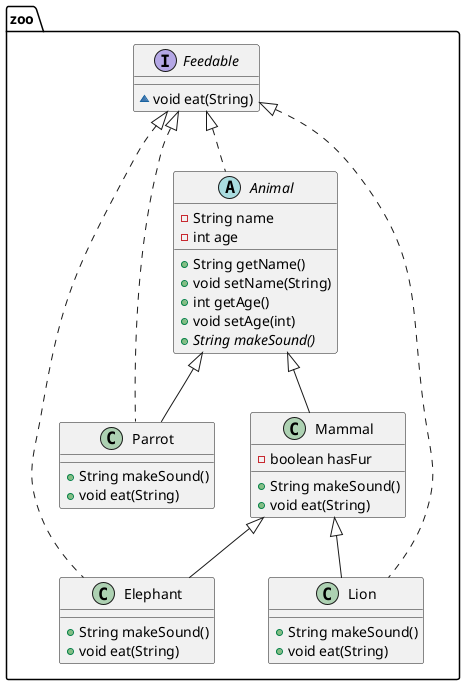 @startuml
class zoo.Parrot {
+ String makeSound()
+ void eat(String)
}

class zoo.Mammal {
- boolean hasFur
+ String makeSound()
+ void eat(String)
}


abstract class zoo.Animal {
- String name
- int age
+ String getName()
+ void setName(String)
+ int getAge()
+ void setAge(int)
+ {abstract}String makeSound()
}


interface zoo.Feedable {
~ void eat(String)
}

class zoo.Elephant {
+ String makeSound()
+ void eat(String)
}

class zoo.Lion {
+ String makeSound()
+ void eat(String)
}



zoo.Feedable <|.. zoo.Parrot
zoo.Animal <|-- zoo.Parrot
zoo.Animal <|-- zoo.Mammal
zoo.Feedable <|.. zoo.Animal
zoo.Feedable <|.. zoo.Elephant
zoo.Mammal <|-- zoo.Elephant
zoo.Feedable <|.. zoo.Lion
zoo.Mammal <|-- zoo.Lion
@enduml